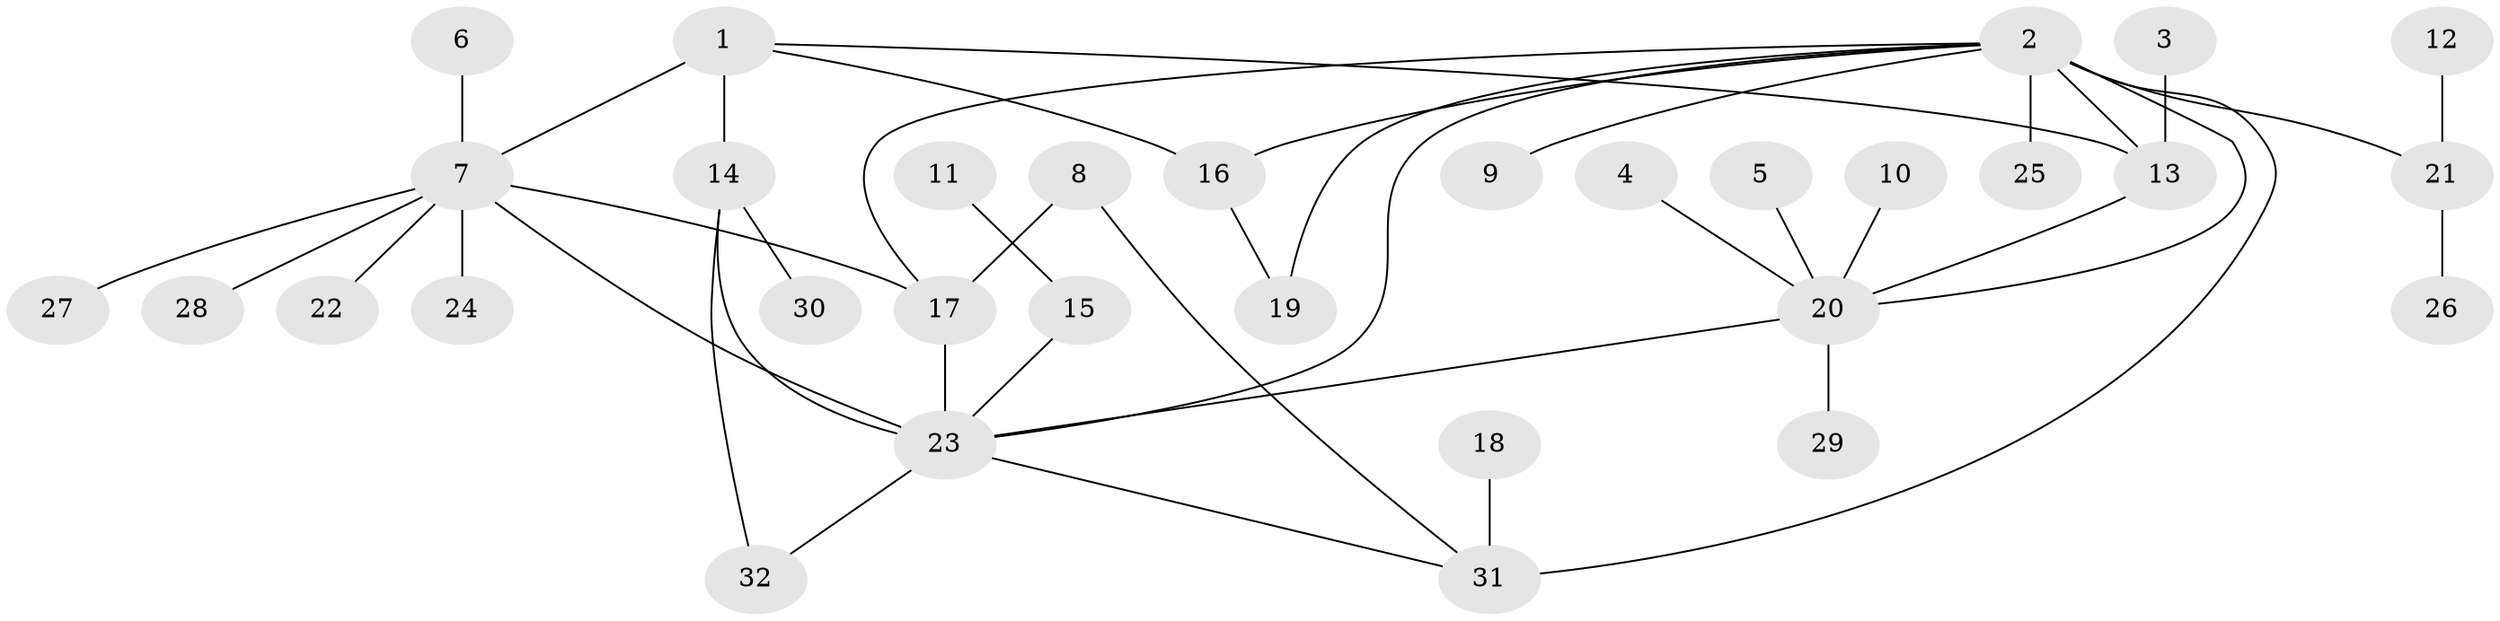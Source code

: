 // original degree distribution, {3: 0.1111111111111111, 4: 0.06349206349206349, 7: 0.015873015873015872, 5: 0.09523809523809523, 6: 0.047619047619047616, 9: 0.015873015873015872, 1: 0.49206349206349204, 2: 0.15873015873015872}
// Generated by graph-tools (version 1.1) at 2025/50/03/09/25 03:50:30]
// undirected, 32 vertices, 42 edges
graph export_dot {
graph [start="1"]
  node [color=gray90,style=filled];
  1;
  2;
  3;
  4;
  5;
  6;
  7;
  8;
  9;
  10;
  11;
  12;
  13;
  14;
  15;
  16;
  17;
  18;
  19;
  20;
  21;
  22;
  23;
  24;
  25;
  26;
  27;
  28;
  29;
  30;
  31;
  32;
  1 -- 7 [weight=1.0];
  1 -- 13 [weight=1.0];
  1 -- 14 [weight=2.0];
  1 -- 16 [weight=1.0];
  2 -- 9 [weight=1.0];
  2 -- 13 [weight=1.0];
  2 -- 16 [weight=1.0];
  2 -- 17 [weight=1.0];
  2 -- 19 [weight=1.0];
  2 -- 20 [weight=1.0];
  2 -- 21 [weight=1.0];
  2 -- 23 [weight=1.0];
  2 -- 25 [weight=1.0];
  2 -- 31 [weight=2.0];
  3 -- 13 [weight=1.0];
  4 -- 20 [weight=1.0];
  5 -- 20 [weight=1.0];
  6 -- 7 [weight=1.0];
  7 -- 17 [weight=1.0];
  7 -- 22 [weight=1.0];
  7 -- 23 [weight=1.0];
  7 -- 24 [weight=1.0];
  7 -- 27 [weight=1.0];
  7 -- 28 [weight=1.0];
  8 -- 17 [weight=1.0];
  8 -- 31 [weight=1.0];
  10 -- 20 [weight=1.0];
  11 -- 15 [weight=1.0];
  12 -- 21 [weight=1.0];
  13 -- 20 [weight=1.0];
  14 -- 23 [weight=1.0];
  14 -- 30 [weight=1.0];
  14 -- 32 [weight=1.0];
  15 -- 23 [weight=1.0];
  16 -- 19 [weight=1.0];
  17 -- 23 [weight=2.0];
  18 -- 31 [weight=1.0];
  20 -- 23 [weight=1.0];
  20 -- 29 [weight=1.0];
  21 -- 26 [weight=1.0];
  23 -- 31 [weight=1.0];
  23 -- 32 [weight=1.0];
}
